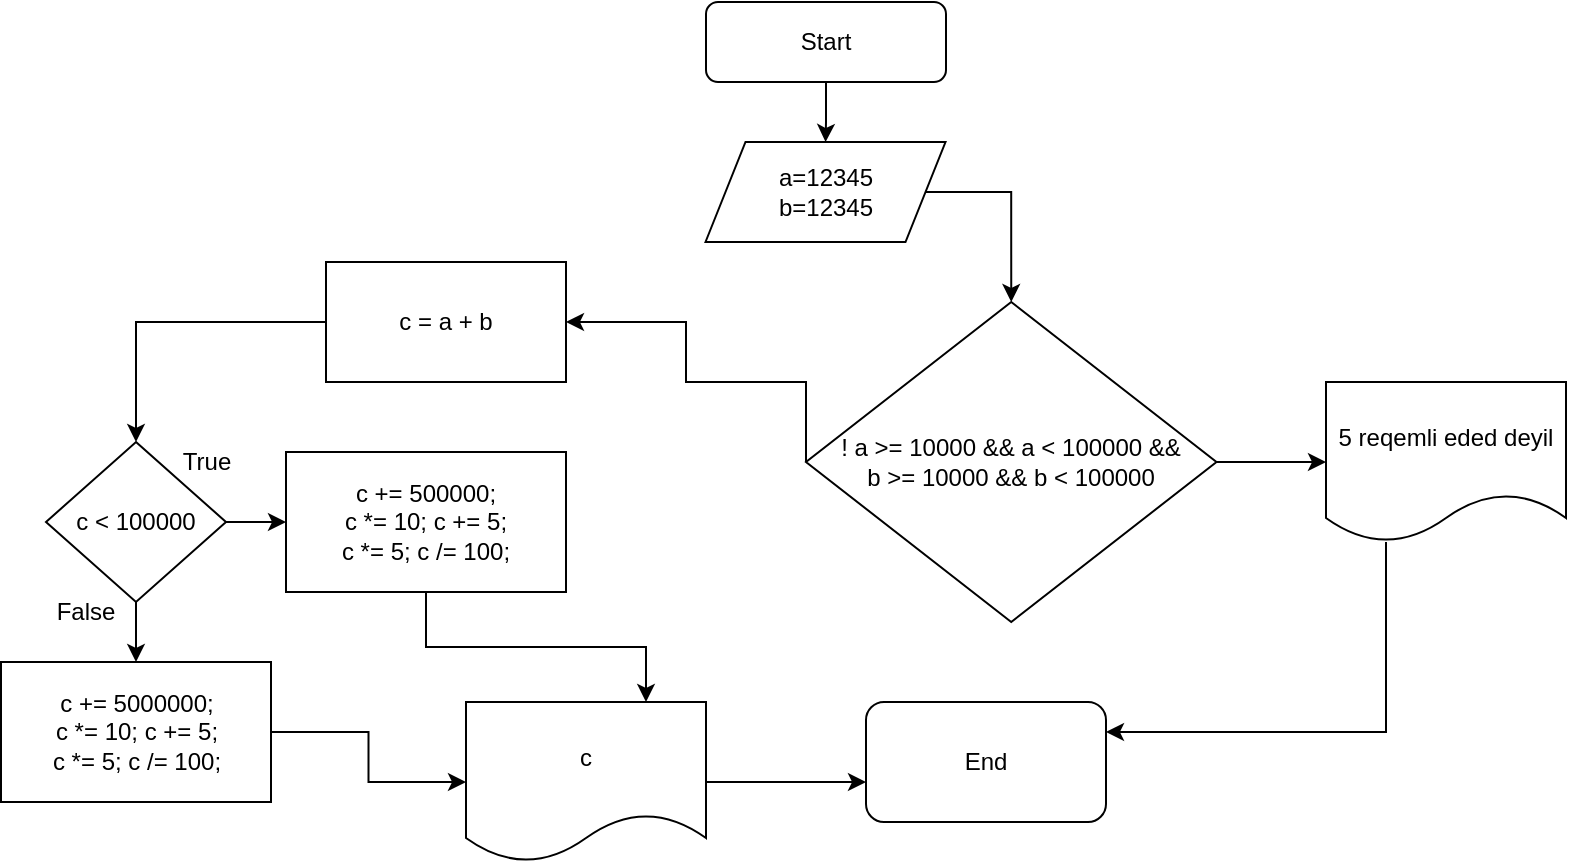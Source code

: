 <mxfile version="16.5.1" type="device"><diagram id="vwgzbV6f9qIAYS0D97HC" name="Page-1"><mxGraphModel dx="1278" dy="649" grid="1" gridSize="10" guides="1" tooltips="1" connect="1" arrows="1" fold="1" page="1" pageScale="1" pageWidth="850" pageHeight="1100" math="0" shadow="0"><root><mxCell id="0"/><mxCell id="1" parent="0"/><mxCell id="B9yU_aoSHC_xsWMv_32H-2" style="edgeStyle=orthogonalEdgeStyle;rounded=0;orthogonalLoop=1;jettySize=auto;html=1;" parent="1" source="ppOvj2_jY-yKDa5ZknTW-3" target="p09BLcKj-EsGFWfXhzJq-2" edge="1"><mxGeometry relative="1" as="geometry"/></mxCell><mxCell id="ppOvj2_jY-yKDa5ZknTW-3" value="Start" style="rounded=1;whiteSpace=wrap;html=1;" parent="1" vertex="1"><mxGeometry x="360" y="40" width="120" height="40" as="geometry"/></mxCell><mxCell id="B9yU_aoSHC_xsWMv_32H-3" style="edgeStyle=orthogonalEdgeStyle;rounded=0;orthogonalLoop=1;jettySize=auto;html=1;entryX=0.5;entryY=0;entryDx=0;entryDy=0;" parent="1" source="p09BLcKj-EsGFWfXhzJq-2" target="dHmo5WEY1M7TPLem2SRn-1" edge="1"><mxGeometry relative="1" as="geometry"><mxPoint x="419.8" y="190.025" as="targetPoint"/><Array as="points"><mxPoint x="513" y="135"/></Array></mxGeometry></mxCell><mxCell id="p09BLcKj-EsGFWfXhzJq-2" value="a=12345&lt;br&gt;b=12345" style="shape=parallelogram;perimeter=parallelogramPerimeter;whiteSpace=wrap;html=1;fixedSize=1;" parent="1" vertex="1"><mxGeometry x="359.75" y="110" width="120" height="50" as="geometry"/></mxCell><mxCell id="dHmo5WEY1M7TPLem2SRn-3" style="edgeStyle=orthogonalEdgeStyle;rounded=0;orthogonalLoop=1;jettySize=auto;html=1;" edge="1" parent="1" source="dHmo5WEY1M7TPLem2SRn-1" target="dHmo5WEY1M7TPLem2SRn-2"><mxGeometry relative="1" as="geometry"/></mxCell><mxCell id="dHmo5WEY1M7TPLem2SRn-8" style="edgeStyle=orthogonalEdgeStyle;rounded=0;orthogonalLoop=1;jettySize=auto;html=1;exitX=0;exitY=0.5;exitDx=0;exitDy=0;" edge="1" parent="1" source="dHmo5WEY1M7TPLem2SRn-1" target="dHmo5WEY1M7TPLem2SRn-7"><mxGeometry relative="1" as="geometry"><Array as="points"><mxPoint x="410" y="230"/><mxPoint x="350" y="230"/><mxPoint x="350" y="200"/></Array></mxGeometry></mxCell><mxCell id="dHmo5WEY1M7TPLem2SRn-1" value="! a &amp;gt;= 10000 &amp;amp;&amp;amp; a &amp;lt; 100000 &amp;amp;&amp;amp;&lt;br&gt;b &amp;gt;= 10000 &amp;amp;&amp;amp; b &amp;lt; 100000" style="rhombus;whiteSpace=wrap;html=1;" vertex="1" parent="1"><mxGeometry x="410" y="190" width="205.25" height="160" as="geometry"/></mxCell><mxCell id="dHmo5WEY1M7TPLem2SRn-29" style="edgeStyle=orthogonalEdgeStyle;rounded=0;orthogonalLoop=1;jettySize=auto;html=1;entryX=1;entryY=0.25;entryDx=0;entryDy=0;" edge="1" parent="1" source="dHmo5WEY1M7TPLem2SRn-2" target="dHmo5WEY1M7TPLem2SRn-5"><mxGeometry relative="1" as="geometry"><Array as="points"><mxPoint x="700" y="405"/></Array></mxGeometry></mxCell><mxCell id="dHmo5WEY1M7TPLem2SRn-2" value="5 reqemli eded deyil" style="shape=document;whiteSpace=wrap;html=1;boundedLbl=1;" vertex="1" parent="1"><mxGeometry x="670" y="230" width="120" height="80" as="geometry"/></mxCell><mxCell id="dHmo5WEY1M7TPLem2SRn-5" value="End" style="rounded=1;whiteSpace=wrap;html=1;" vertex="1" parent="1"><mxGeometry x="440" y="390" width="120" height="60" as="geometry"/></mxCell><mxCell id="dHmo5WEY1M7TPLem2SRn-11" style="edgeStyle=orthogonalEdgeStyle;rounded=0;orthogonalLoop=1;jettySize=auto;html=1;entryX=0.5;entryY=0;entryDx=0;entryDy=0;" edge="1" parent="1" source="dHmo5WEY1M7TPLem2SRn-7" target="dHmo5WEY1M7TPLem2SRn-10"><mxGeometry relative="1" as="geometry"><Array as="points"><mxPoint x="75" y="200"/></Array></mxGeometry></mxCell><mxCell id="dHmo5WEY1M7TPLem2SRn-7" value="c = a + b" style="rounded=0;whiteSpace=wrap;html=1;" vertex="1" parent="1"><mxGeometry x="170" y="170" width="120" height="60" as="geometry"/></mxCell><mxCell id="dHmo5WEY1M7TPLem2SRn-20" style="edgeStyle=orthogonalEdgeStyle;rounded=0;orthogonalLoop=1;jettySize=auto;html=1;" edge="1" parent="1" source="dHmo5WEY1M7TPLem2SRn-10" target="dHmo5WEY1M7TPLem2SRn-19"><mxGeometry relative="1" as="geometry"/></mxCell><mxCell id="dHmo5WEY1M7TPLem2SRn-23" style="edgeStyle=orthogonalEdgeStyle;rounded=0;orthogonalLoop=1;jettySize=auto;html=1;" edge="1" parent="1" source="dHmo5WEY1M7TPLem2SRn-10" target="dHmo5WEY1M7TPLem2SRn-22"><mxGeometry relative="1" as="geometry"/></mxCell><mxCell id="dHmo5WEY1M7TPLem2SRn-10" value="c &amp;lt; 100000" style="rhombus;whiteSpace=wrap;html=1;" vertex="1" parent="1"><mxGeometry x="30" y="260" width="90" height="80" as="geometry"/></mxCell><mxCell id="dHmo5WEY1M7TPLem2SRn-18" value="True" style="text;html=1;align=center;verticalAlign=middle;resizable=0;points=[];autosize=1;strokeColor=none;fillColor=none;" vertex="1" parent="1"><mxGeometry x="90" y="260" width="40" height="20" as="geometry"/></mxCell><mxCell id="dHmo5WEY1M7TPLem2SRn-26" style="edgeStyle=orthogonalEdgeStyle;rounded=0;orthogonalLoop=1;jettySize=auto;html=1;entryX=0.75;entryY=0;entryDx=0;entryDy=0;" edge="1" parent="1" source="dHmo5WEY1M7TPLem2SRn-19" target="dHmo5WEY1M7TPLem2SRn-24"><mxGeometry relative="1" as="geometry"/></mxCell><mxCell id="dHmo5WEY1M7TPLem2SRn-19" value="&lt;div&gt;c += 500000;&lt;/div&gt;&lt;div&gt;c *= 10; c += 5;&lt;/div&gt;&lt;div&gt;c *= 5; c /= 100;&lt;/div&gt;" style="rounded=0;whiteSpace=wrap;html=1;" vertex="1" parent="1"><mxGeometry x="150" y="265" width="140" height="70" as="geometry"/></mxCell><mxCell id="dHmo5WEY1M7TPLem2SRn-21" value="False" style="text;html=1;strokeColor=none;fillColor=none;align=center;verticalAlign=middle;whiteSpace=wrap;rounded=0;" vertex="1" parent="1"><mxGeometry x="20" y="330" width="60" height="30" as="geometry"/></mxCell><mxCell id="dHmo5WEY1M7TPLem2SRn-25" style="edgeStyle=orthogonalEdgeStyle;rounded=0;orthogonalLoop=1;jettySize=auto;html=1;" edge="1" parent="1" source="dHmo5WEY1M7TPLem2SRn-22" target="dHmo5WEY1M7TPLem2SRn-24"><mxGeometry relative="1" as="geometry"/></mxCell><mxCell id="dHmo5WEY1M7TPLem2SRn-22" value="&lt;div&gt;c += 5000000;&lt;/div&gt;&lt;div&gt;c *= 10; c += 5;&lt;/div&gt;&lt;div&gt;c *= 5; c /= 100;&lt;/div&gt;" style="rounded=0;whiteSpace=wrap;html=1;" vertex="1" parent="1"><mxGeometry x="7.5" y="370" width="135" height="70" as="geometry"/></mxCell><mxCell id="dHmo5WEY1M7TPLem2SRn-30" style="edgeStyle=orthogonalEdgeStyle;rounded=0;orthogonalLoop=1;jettySize=auto;html=1;" edge="1" parent="1" source="dHmo5WEY1M7TPLem2SRn-24"><mxGeometry relative="1" as="geometry"><mxPoint x="440" y="430" as="targetPoint"/><Array as="points"><mxPoint x="440" y="430"/></Array></mxGeometry></mxCell><mxCell id="dHmo5WEY1M7TPLem2SRn-24" value="c" style="shape=document;whiteSpace=wrap;html=1;boundedLbl=1;" vertex="1" parent="1"><mxGeometry x="240" y="390" width="120" height="80" as="geometry"/></mxCell></root></mxGraphModel></diagram></mxfile>
